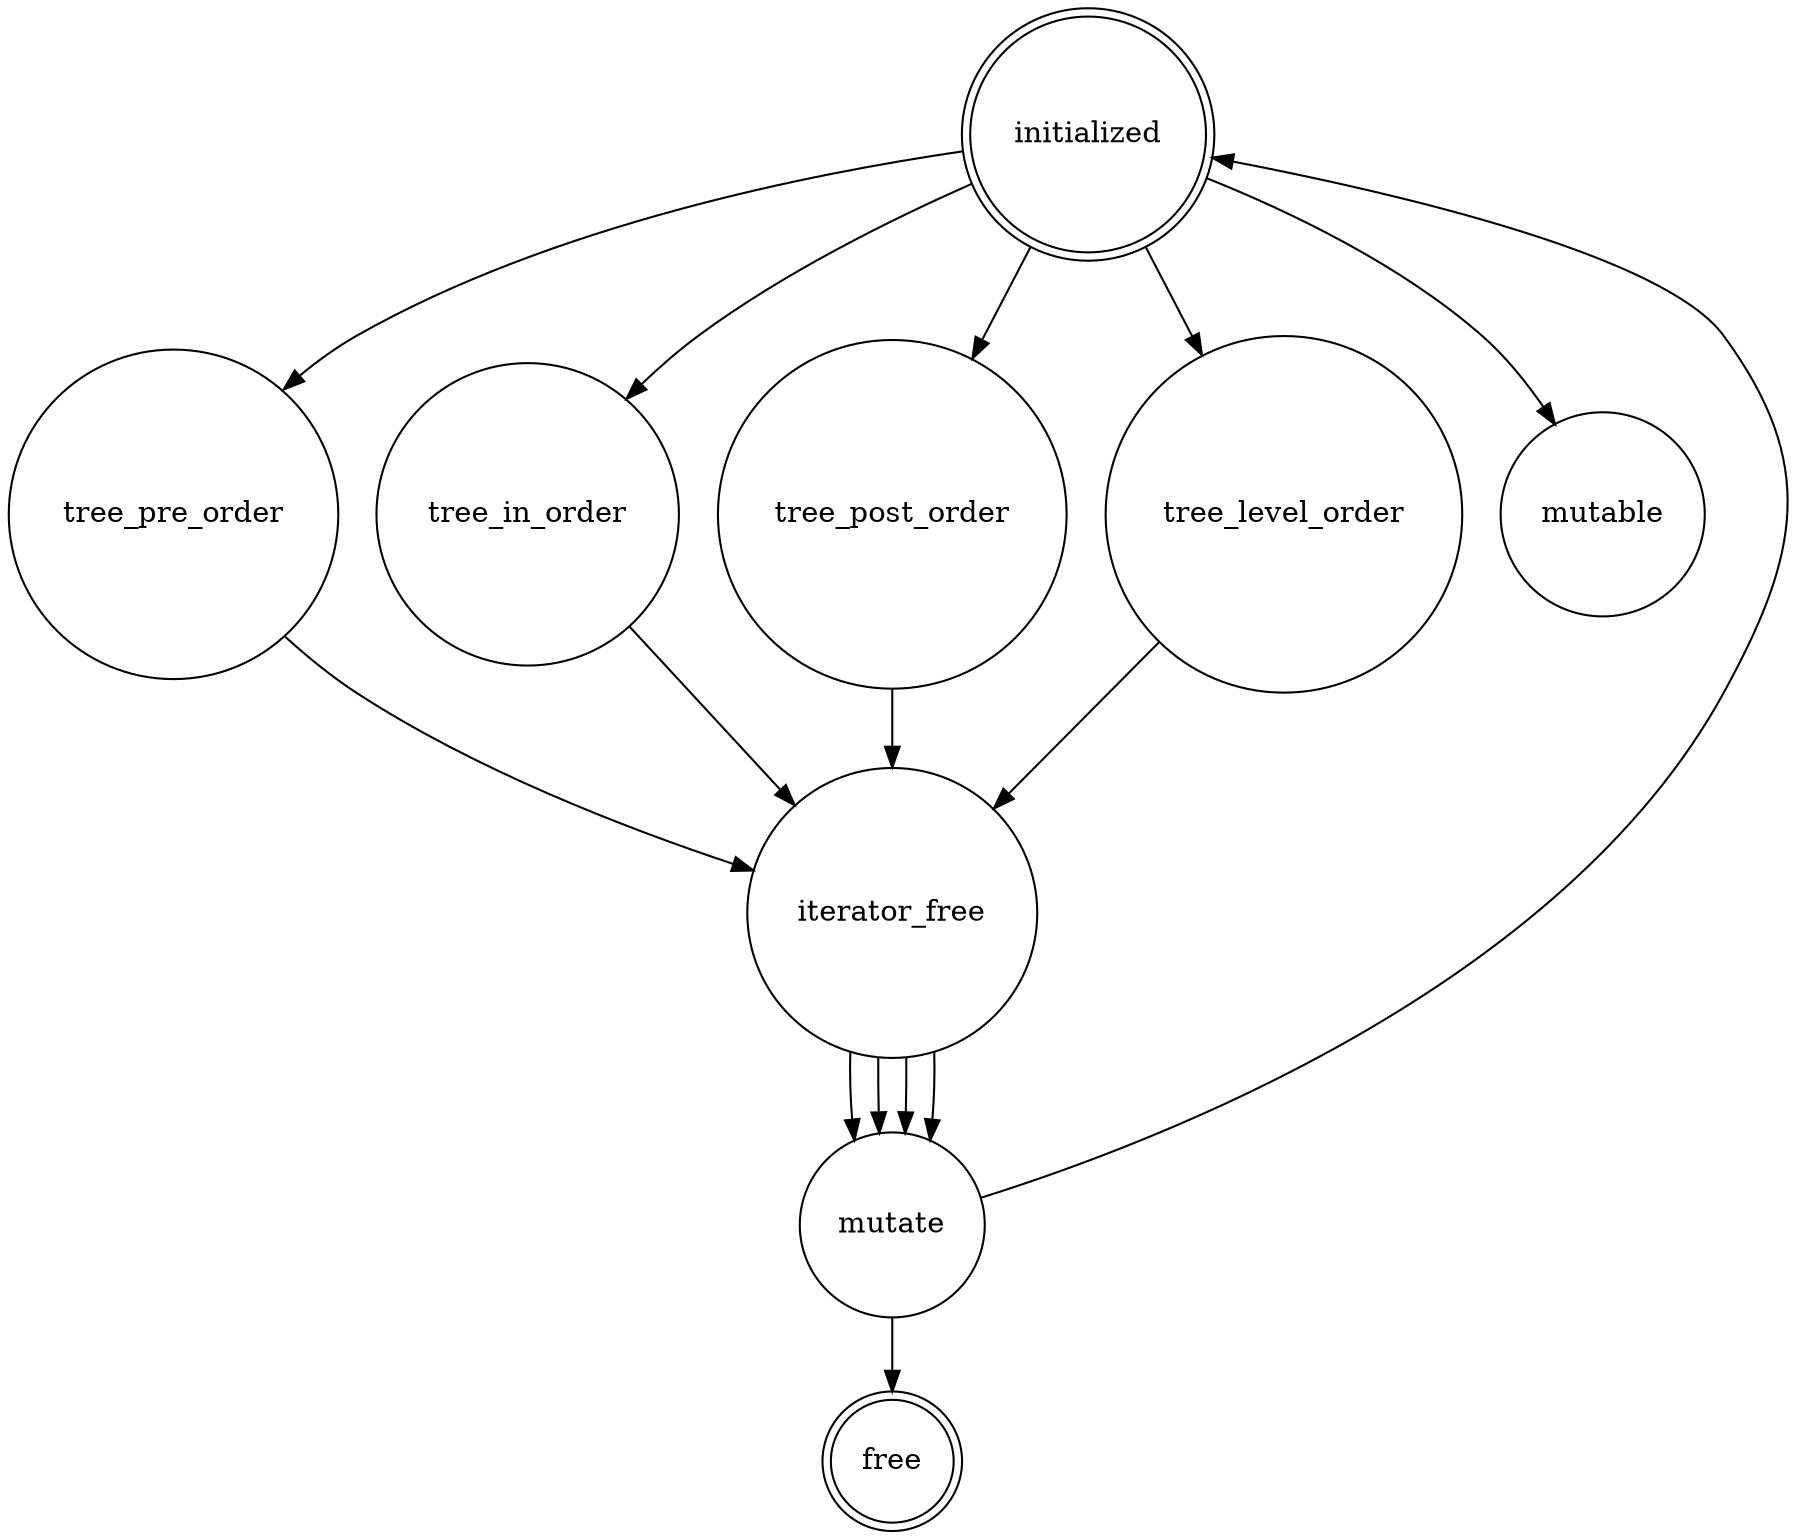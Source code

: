 digraph tree {
  node[shape = doublecircle] initialized, free;
  node[shape = circle];
  initialized->tree_pre_order;
  initialized->tree_in_order;
  initialized->tree_post_order;
  initialized->tree_level_order;
  initialized->mutable;

  tree_pre_order->iterator_free->mutate;
  tree_in_order->iterator_free->mutate;
  tree_post_order->iterator_free->mutate;
  tree_level_order->iterator_free->mutate;

  mutate->free;
  mutate->initialized;
}
